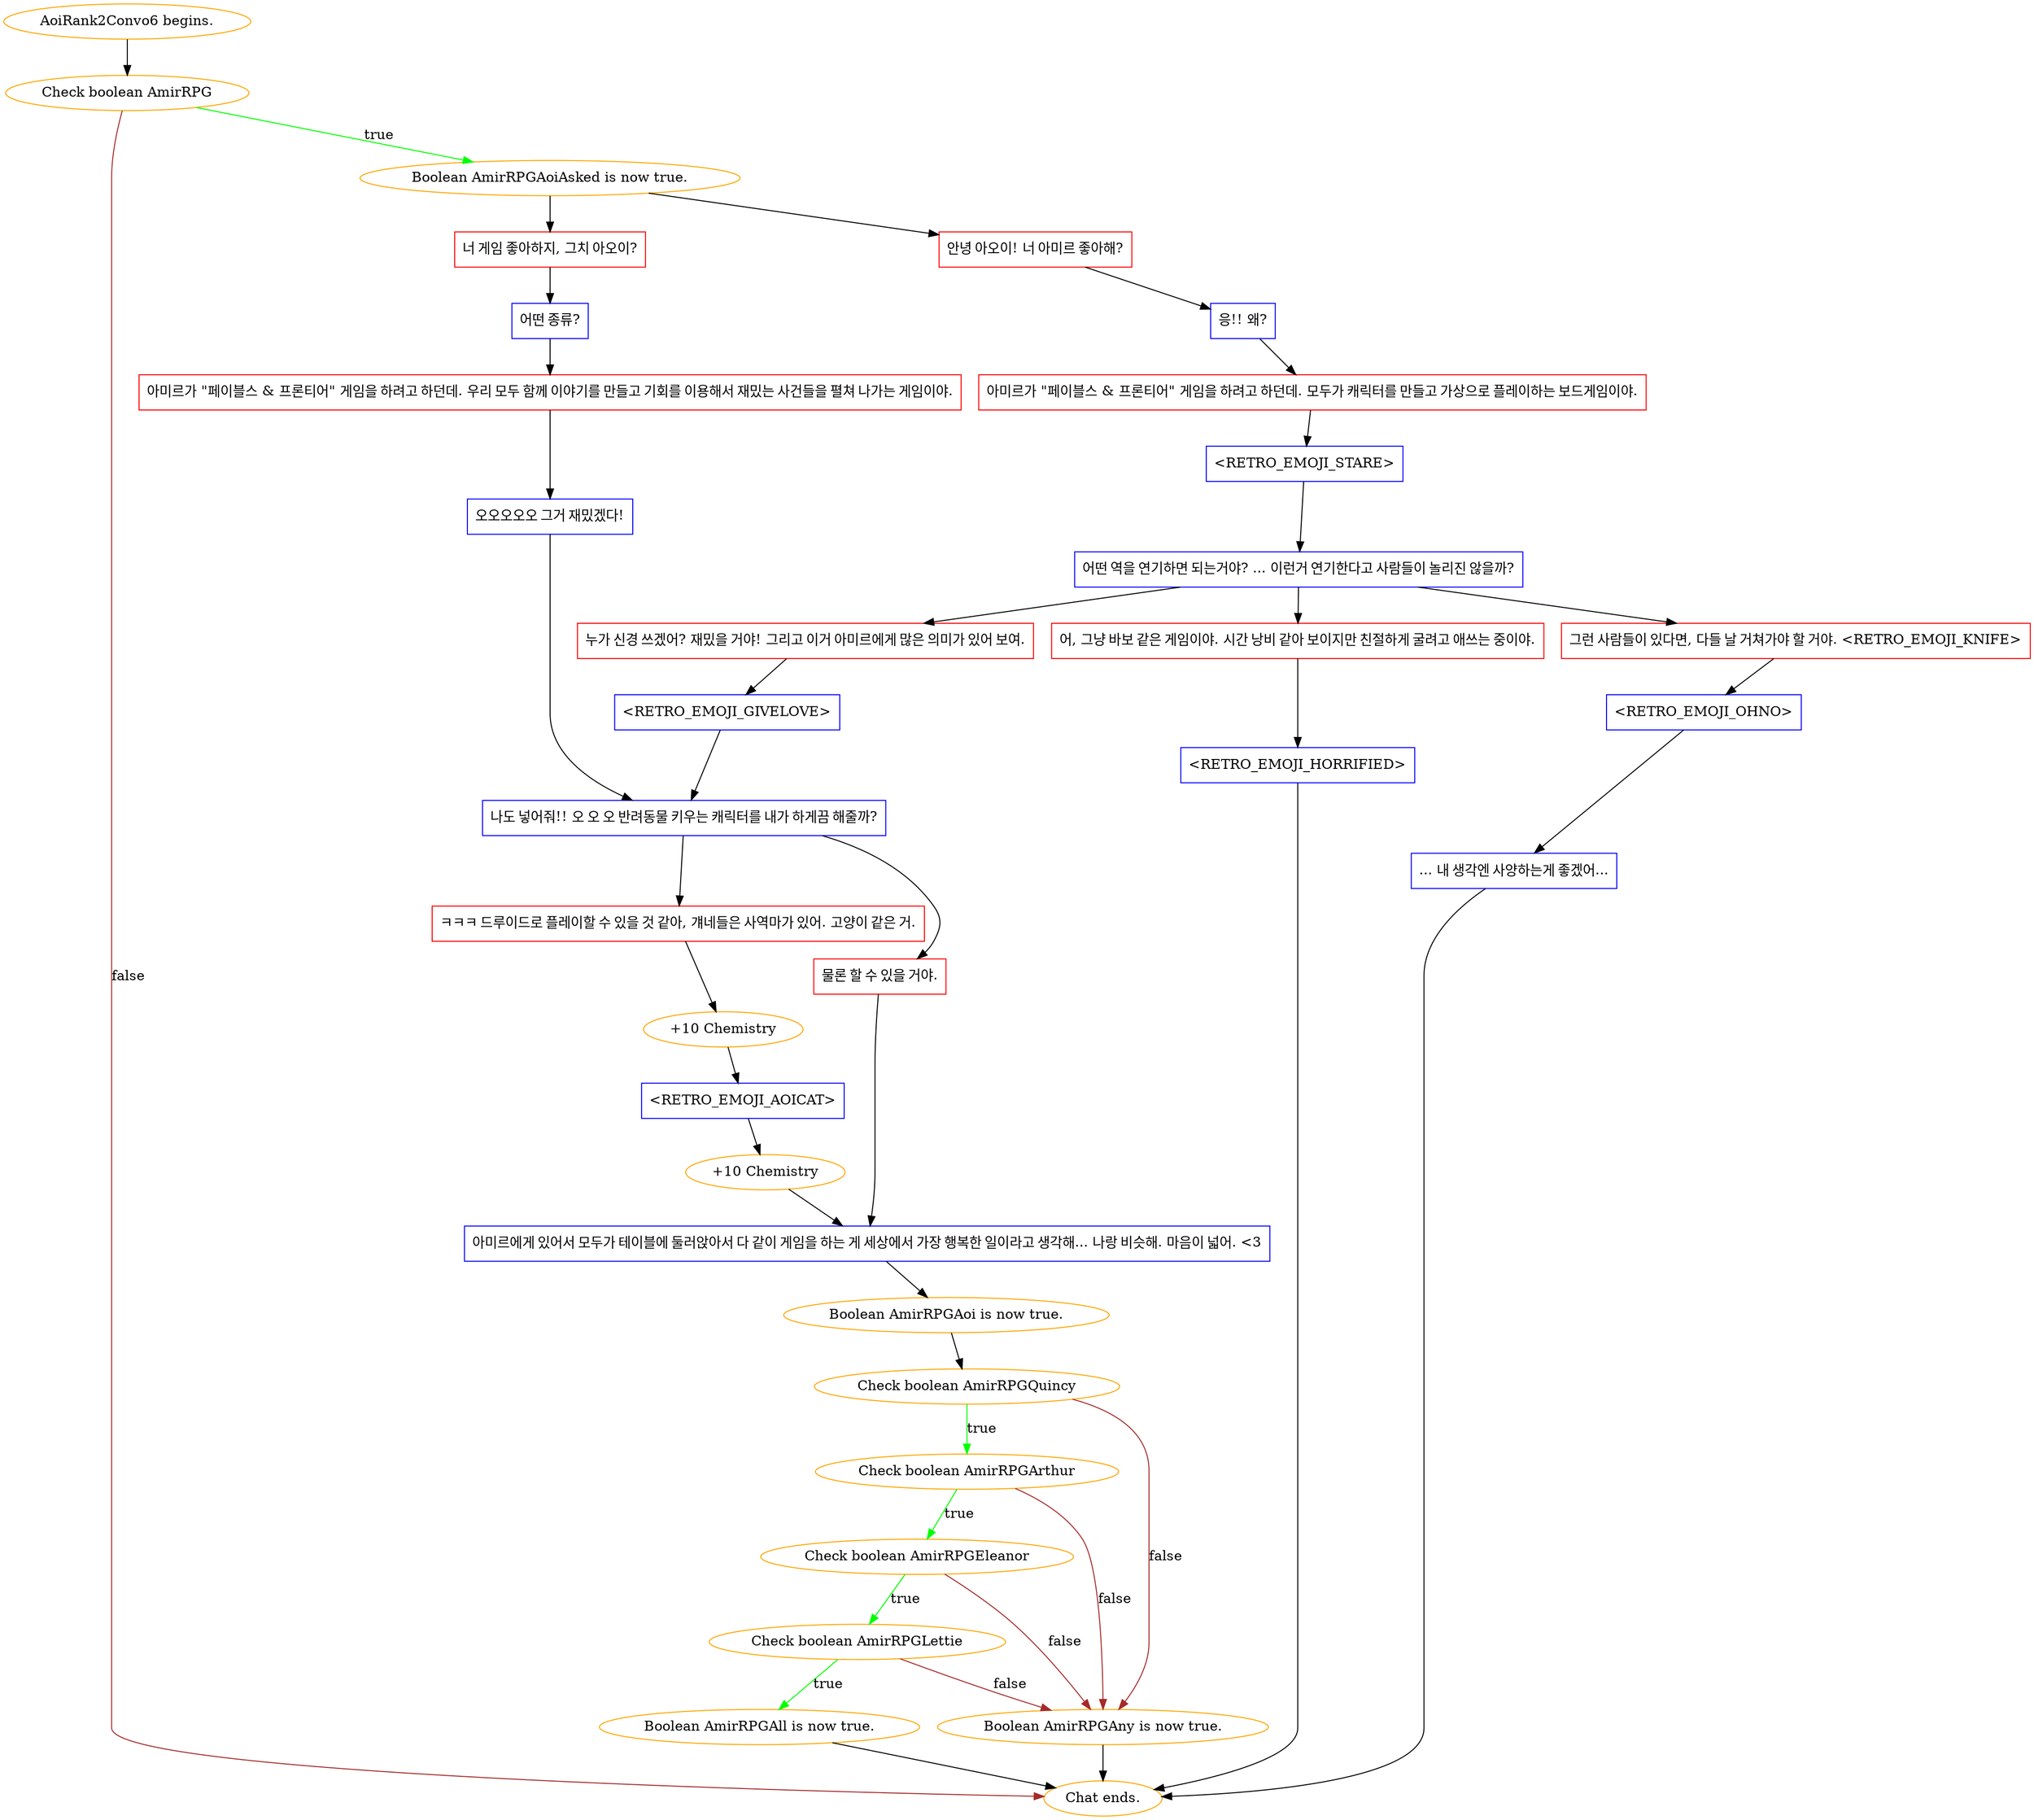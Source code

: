 digraph {
	"AoiRank2Convo6 begins." [color=orange];
		"AoiRank2Convo6 begins." -> j746431032;
	j746431032 [label="Check boolean AmirRPG",color=orange];
		j746431032 -> j683070349 [label=true,color=green];
		j746431032 -> "Chat ends." [label=false,color=brown];
	j683070349 [label="Boolean AmirRPGAoiAsked is now true.",color=orange];
		j683070349 -> j2229291101;
		j683070349 -> j2129369706;
	"Chat ends." [color=orange];
	j2229291101 [label="안녕 아오이! 너 아미르 좋아해?",shape=box,color=red];
		j2229291101 -> j2565005916;
	j2129369706 [label="너 게임 좋아하지, 그치 아오이?",shape=box,color=red];
		j2129369706 -> j494920046;
	j2565005916 [label="응!! 왜?",shape=box,color=blue];
		j2565005916 -> j1751092870;
	j494920046 [label="어떤 종류?",shape=box,color=blue];
		j494920046 -> j2554236158;
	j1751092870 [label="아미르가 \"페이블스 & 프론티어\" 게임을 하려고 하던데. 모두가 캐릭터를 만들고 가상으로 플레이하는 보드게임이야.",shape=box,color=red];
		j1751092870 -> j1402996000;
	j2554236158 [label="아미르가 \"페이블스 & 프론티어\" 게임을 하려고 하던데. 우리 모두 함께 이야기를 만들고 기회를 이용해서 재밌는 사건들을 펼쳐 나가는 게임이야.",shape=box,color=red];
		j2554236158 -> j19798183;
	j1402996000 [label="<RETRO_EMOJI_STARE>",shape=box,color=blue];
		j1402996000 -> j3680885314;
	j19798183 [label="오오오오오 그거 재밌겠다!",shape=box,color=blue];
		j19798183 -> j2241386917;
	j3680885314 [label="어떤 역을 연기하면 되는거야? ... 이런거 연기한다고 사람들이 놀리진 않을까?",shape=box,color=blue];
		j3680885314 -> j3092184743;
		j3680885314 -> j2761535104;
		j3680885314 -> j126966640;
	j2241386917 [label="나도 넣어줘!! 오 오 오 반려동물 키우는 캐릭터를 내가 하게끔 해줄까?",shape=box,color=blue];
		j2241386917 -> j819198917;
		j2241386917 -> j104402519;
	j3092184743 [label="어, 그냥 바보 같은 게임이야. 시간 낭비 같아 보이지만 친절하게 굴려고 애쓰는 중이야.",shape=box,color=red];
		j3092184743 -> j1160114699;
	j2761535104 [label="그런 사람들이 있다면, 다들 날 거쳐가야 할 거야. <RETRO_EMOJI_KNIFE>",shape=box,color=red];
		j2761535104 -> j4284239505;
	j126966640 [label="누가 신경 쓰겠어? 재밌을 거야! 그리고 이거 아미르에게 많은 의미가 있어 보여.",shape=box,color=red];
		j126966640 -> j275787530;
	j819198917 [label="ㅋㅋㅋ 드루이드로 플레이할 수 있을 것 같아, 걔네들은 사역마가 있어. 고양이 같은 거.",shape=box,color=red];
		j819198917 -> j3628137180;
	j104402519 [label="물론 할 수 있을 거야.",shape=box,color=red];
		j104402519 -> j2489927680;
	j1160114699 [label="<RETRO_EMOJI_HORRIFIED>",shape=box,color=blue];
		j1160114699 -> "Chat ends.";
	j4284239505 [label="<RETRO_EMOJI_OHNO>",shape=box,color=blue];
		j4284239505 -> j3530938653;
	j275787530 [label="<RETRO_EMOJI_GIVELOVE>",shape=box,color=blue];
		j275787530 -> j2241386917;
	j3628137180 [label="+10 Chemistry",color=orange];
		j3628137180 -> j3008015532;
	j2489927680 [label="아미르에게 있어서 모두가 테이블에 둘러앉아서 다 같이 게임을 하는 게 세상에서 가장 행복한 일이라고 생각해... 나랑 비슷해. 마음이 넓어. <3",shape=box,color=blue];
		j2489927680 -> j2733582503;
	j3530938653 [label="... 내 생각엔 사양하는게 좋겠어...",shape=box,color=blue];
		j3530938653 -> "Chat ends.";
	j3008015532 [label="<RETRO_EMOJI_AOICAT>",shape=box,color=blue];
		j3008015532 -> j300195750;
	j2733582503 [label="Boolean AmirRPGAoi is now true.",color=orange];
		j2733582503 -> j235759563;
	j300195750 [label="+10 Chemistry",color=orange];
		j300195750 -> j2489927680;
	j235759563 [label="Check boolean AmirRPGQuincy",color=orange];
		j235759563 -> j4092888925 [label=true,color=green];
		j235759563 -> j1992773596 [label=false,color=brown];
	j4092888925 [label="Check boolean AmirRPGArthur",color=orange];
		j4092888925 -> j3988635441 [label=true,color=green];
		j4092888925 -> j1992773596 [label=false,color=brown];
	j1992773596 [label="Boolean AmirRPGAny is now true.",color=orange];
		j1992773596 -> "Chat ends.";
	j3988635441 [label="Check boolean AmirRPGEleanor",color=orange];
		j3988635441 -> j1570524431 [label=true,color=green];
		j3988635441 -> j1992773596 [label=false,color=brown];
	j1570524431 [label="Check boolean AmirRPGLettie",color=orange];
		j1570524431 -> j2677000302 [label=true,color=green];
		j1570524431 -> j1992773596 [label=false,color=brown];
	j2677000302 [label="Boolean AmirRPGAll is now true.",color=orange];
		j2677000302 -> "Chat ends.";
}